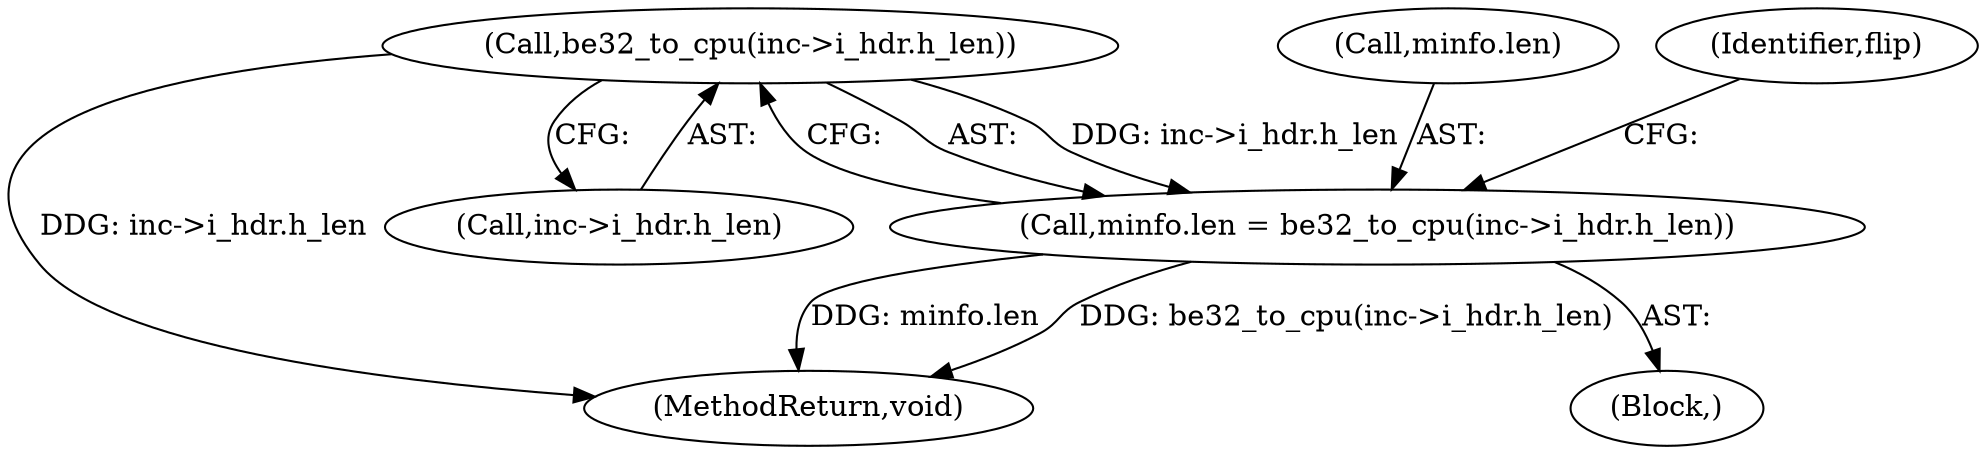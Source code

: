 digraph "0_linux_4116def2337991b39919f3b448326e21c40e0dbb@pointer" {
"1000122" [label="(Call,be32_to_cpu(inc->i_hdr.h_len))"];
"1000118" [label="(Call,minfo.len = be32_to_cpu(inc->i_hdr.h_len))"];
"1000122" [label="(Call,be32_to_cpu(inc->i_hdr.h_len))"];
"1000119" [label="(Call,minfo.len)"];
"1000106" [label="(Block,)"];
"1000129" [label="(Identifier,flip)"];
"1000200" [label="(MethodReturn,void)"];
"1000118" [label="(Call,minfo.len = be32_to_cpu(inc->i_hdr.h_len))"];
"1000123" [label="(Call,inc->i_hdr.h_len)"];
"1000122" -> "1000118"  [label="AST: "];
"1000122" -> "1000123"  [label="CFG: "];
"1000123" -> "1000122"  [label="AST: "];
"1000118" -> "1000122"  [label="CFG: "];
"1000122" -> "1000200"  [label="DDG: inc->i_hdr.h_len"];
"1000122" -> "1000118"  [label="DDG: inc->i_hdr.h_len"];
"1000118" -> "1000106"  [label="AST: "];
"1000119" -> "1000118"  [label="AST: "];
"1000129" -> "1000118"  [label="CFG: "];
"1000118" -> "1000200"  [label="DDG: minfo.len"];
"1000118" -> "1000200"  [label="DDG: be32_to_cpu(inc->i_hdr.h_len)"];
}
